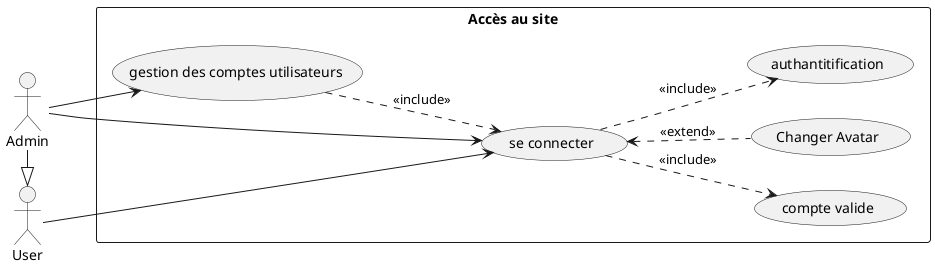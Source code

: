 @startuml
left to right direction
actor User
actor Admin
rectangle "Accès au site" {

    usecase "compte valide" as UC2
    usecase "se connecter" as UC3
    usecase "gestion des comptes utilisateurs" as UC4

    usecase "Changer Avatar" as UC6
    usecase "authantitification" as UC7
}
Admin -|> User

User --> UC3
UC3 ..> UC2 : <<include>>
UC3 ..> UC7 : <<include>>
Admin --> UC3
UC3 <.. UC6 : <<extend>>
Admin --> UC4
UC4 ..>UC3 : <<include>>


@enduml
